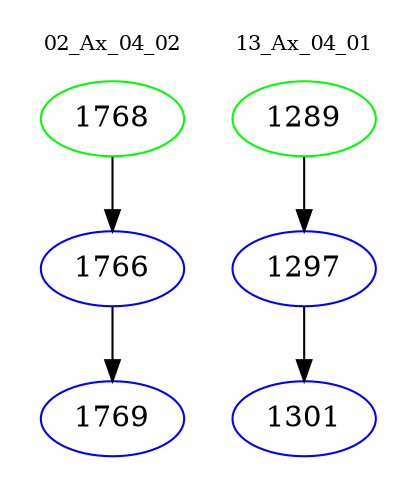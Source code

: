 digraph{
subgraph cluster_0 {
color = white
label = "02_Ax_04_02";
fontsize=10;
T0_1768 [label="1768", color="green"]
T0_1768 -> T0_1766 [color="black"]
T0_1766 [label="1766", color="blue"]
T0_1766 -> T0_1769 [color="black"]
T0_1769 [label="1769", color="blue"]
}
subgraph cluster_1 {
color = white
label = "13_Ax_04_01";
fontsize=10;
T1_1289 [label="1289", color="green"]
T1_1289 -> T1_1297 [color="black"]
T1_1297 [label="1297", color="blue"]
T1_1297 -> T1_1301 [color="black"]
T1_1301 [label="1301", color="blue"]
}
}
